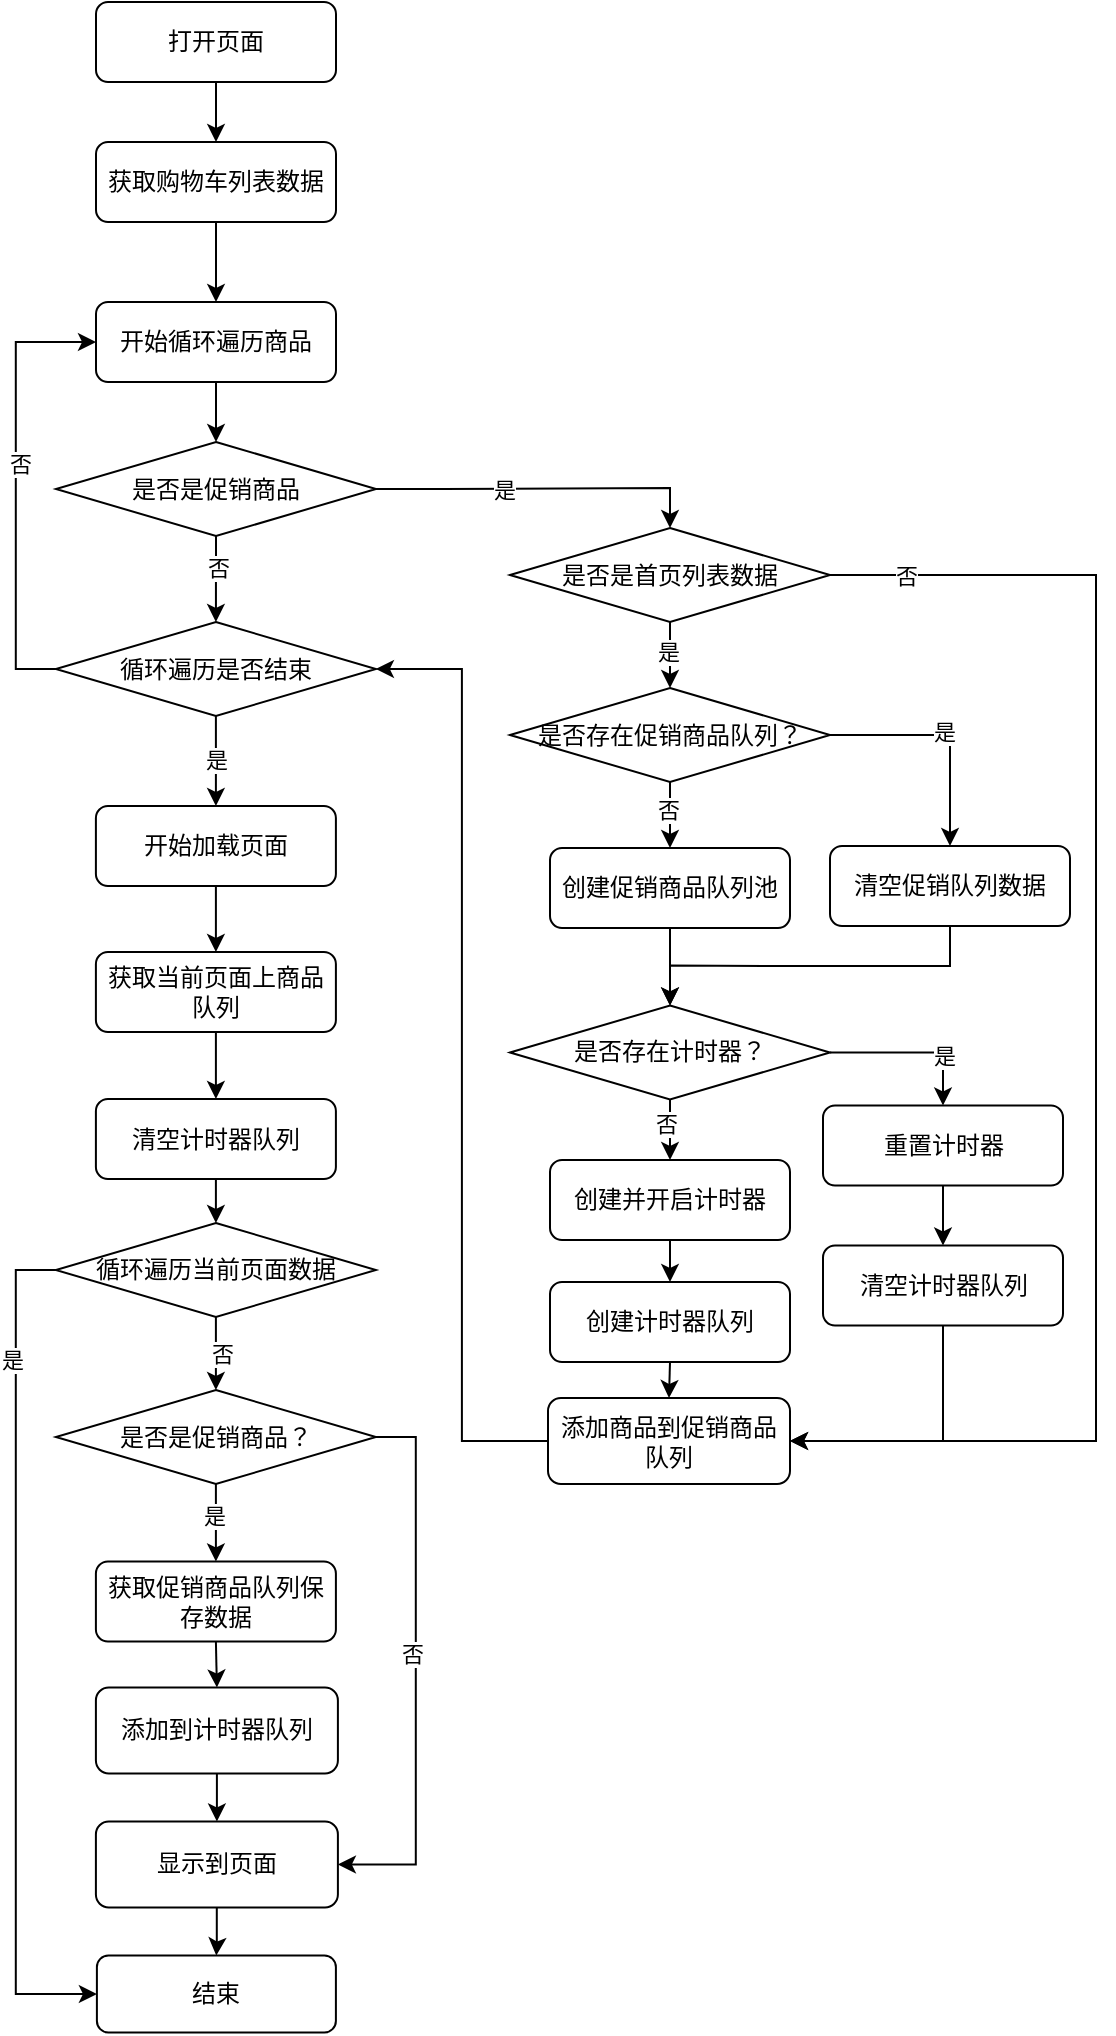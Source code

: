 <mxfile version="24.8.3">
  <diagram name="第 1 页" id="R6g4_k_lo_HqXa_tKg9e">
    <mxGraphModel dx="1242" dy="1925" grid="1" gridSize="10" guides="1" tooltips="1" connect="1" arrows="1" fold="1" page="1" pageScale="1" pageWidth="827" pageHeight="1169" math="0" shadow="0">
      <root>
        <mxCell id="0" />
        <mxCell id="1" parent="0" />
        <mxCell id="FPhpKPtuI8EvFTrIbxDG-2" style="edgeStyle=orthogonalEdgeStyle;rounded=0;orthogonalLoop=1;jettySize=auto;html=1;exitX=0.5;exitY=1;exitDx=0;exitDy=0;entryX=0.5;entryY=0;entryDx=0;entryDy=0;" parent="1" source="IqsxcXfb04PyP9Ou5wMe-1" target="FPhpKPtuI8EvFTrIbxDG-1" edge="1">
          <mxGeometry relative="1" as="geometry" />
        </mxCell>
        <mxCell id="IqsxcXfb04PyP9Ou5wMe-1" value="打开页面" style="rounded=1;whiteSpace=wrap;html=1;" parent="1" vertex="1">
          <mxGeometry x="320" y="-210" width="120" height="40" as="geometry" />
        </mxCell>
        <mxCell id="hnkRWAMvvyc26GEdg2sQ-3" style="edgeStyle=orthogonalEdgeStyle;rounded=0;orthogonalLoop=1;jettySize=auto;html=1;exitX=0.5;exitY=1;exitDx=0;exitDy=0;entryX=0.5;entryY=0;entryDx=0;entryDy=0;" edge="1" parent="1" source="IqsxcXfb04PyP9Ou5wMe-4" target="hnkRWAMvvyc26GEdg2sQ-1">
          <mxGeometry relative="1" as="geometry" />
        </mxCell>
        <mxCell id="IqsxcXfb04PyP9Ou5wMe-4" value="开始循环遍历商品" style="rounded=1;whiteSpace=wrap;html=1;" parent="1" vertex="1">
          <mxGeometry x="320" y="-60" width="120" height="40" as="geometry" />
        </mxCell>
        <mxCell id="hnkRWAMvvyc26GEdg2sQ-66" style="edgeStyle=orthogonalEdgeStyle;rounded=0;orthogonalLoop=1;jettySize=auto;html=1;exitX=0;exitY=0.5;exitDx=0;exitDy=0;entryX=1;entryY=0.5;entryDx=0;entryDy=0;" edge="1" parent="1" source="IqsxcXfb04PyP9Ou5wMe-25" target="FPhpKPtuI8EvFTrIbxDG-35">
          <mxGeometry relative="1" as="geometry" />
        </mxCell>
        <mxCell id="IqsxcXfb04PyP9Ou5wMe-25" value="添加商品到促销商品队列" style="rounded=1;whiteSpace=wrap;html=1;" parent="1" vertex="1">
          <mxGeometry x="546" y="488" width="121" height="43" as="geometry" />
        </mxCell>
        <mxCell id="FPhpKPtuI8EvFTrIbxDG-58" style="edgeStyle=orthogonalEdgeStyle;rounded=0;orthogonalLoop=1;jettySize=auto;html=1;exitX=0.5;exitY=1;exitDx=0;exitDy=0;" parent="1" source="IqsxcXfb04PyP9Ou5wMe-28" target="FPhpKPtuI8EvFTrIbxDG-57" edge="1">
          <mxGeometry relative="1" as="geometry" />
        </mxCell>
        <mxCell id="IqsxcXfb04PyP9Ou5wMe-28" value="重置计时器" style="rounded=1;whiteSpace=wrap;html=1;" parent="1" vertex="1">
          <mxGeometry x="683.5" y="341.75" width="120" height="40" as="geometry" />
        </mxCell>
        <mxCell id="hnkRWAMvvyc26GEdg2sQ-2" style="edgeStyle=orthogonalEdgeStyle;rounded=0;orthogonalLoop=1;jettySize=auto;html=1;exitX=0.5;exitY=1;exitDx=0;exitDy=0;" edge="1" parent="1" source="FPhpKPtuI8EvFTrIbxDG-1" target="IqsxcXfb04PyP9Ou5wMe-4">
          <mxGeometry relative="1" as="geometry" />
        </mxCell>
        <mxCell id="FPhpKPtuI8EvFTrIbxDG-1" value="获取购物车列表数据" style="rounded=1;whiteSpace=wrap;html=1;" parent="1" vertex="1">
          <mxGeometry x="320" y="-140" width="120" height="40" as="geometry" />
        </mxCell>
        <mxCell id="hnkRWAMvvyc26GEdg2sQ-38" style="edgeStyle=orthogonalEdgeStyle;rounded=0;orthogonalLoop=1;jettySize=auto;html=1;exitX=0.5;exitY=1;exitDx=0;exitDy=0;entryX=0.5;entryY=0;entryDx=0;entryDy=0;" edge="1" parent="1" source="FPhpKPtuI8EvFTrIbxDG-7" target="hnkRWAMvvyc26GEdg2sQ-37">
          <mxGeometry relative="1" as="geometry" />
        </mxCell>
        <mxCell id="hnkRWAMvvyc26GEdg2sQ-39" value="否" style="edgeLabel;html=1;align=center;verticalAlign=middle;resizable=0;points=[];" vertex="1" connectable="0" parent="hnkRWAMvvyc26GEdg2sQ-38">
          <mxGeometry x="-0.161" y="-1" relative="1" as="geometry">
            <mxPoint as="offset" />
          </mxGeometry>
        </mxCell>
        <mxCell id="hnkRWAMvvyc26GEdg2sQ-41" style="edgeStyle=orthogonalEdgeStyle;rounded=0;orthogonalLoop=1;jettySize=auto;html=1;exitX=1;exitY=0.5;exitDx=0;exitDy=0;entryX=0.5;entryY=0;entryDx=0;entryDy=0;" edge="1" parent="1" source="FPhpKPtuI8EvFTrIbxDG-7" target="hnkRWAMvvyc26GEdg2sQ-40">
          <mxGeometry relative="1" as="geometry" />
        </mxCell>
        <mxCell id="hnkRWAMvvyc26GEdg2sQ-42" value="是" style="edgeLabel;html=1;align=center;verticalAlign=middle;resizable=0;points=[];" vertex="1" connectable="0" parent="hnkRWAMvvyc26GEdg2sQ-41">
          <mxGeometry x="-0.017" y="2" relative="1" as="geometry">
            <mxPoint as="offset" />
          </mxGeometry>
        </mxCell>
        <mxCell id="FPhpKPtuI8EvFTrIbxDG-7" value="是否存在促销商品队列？" style="rhombus;whiteSpace=wrap;html=1;" parent="1" vertex="1">
          <mxGeometry x="527" y="133" width="160" height="47" as="geometry" />
        </mxCell>
        <mxCell id="FPhpKPtuI8EvFTrIbxDG-21" style="edgeStyle=orthogonalEdgeStyle;rounded=0;orthogonalLoop=1;jettySize=auto;html=1;exitX=0.5;exitY=1;exitDx=0;exitDy=0;entryX=0.5;entryY=0;entryDx=0;entryDy=0;" parent="1" source="FPhpKPtuI8EvFTrIbxDG-8" target="FPhpKPtuI8EvFTrIbxDG-18" edge="1">
          <mxGeometry relative="1" as="geometry" />
        </mxCell>
        <mxCell id="FPhpKPtuI8EvFTrIbxDG-22" value="否" style="edgeLabel;html=1;align=center;verticalAlign=middle;resizable=0;points=[];" parent="FPhpKPtuI8EvFTrIbxDG-21" vertex="1" connectable="0">
          <mxGeometry x="-0.209" y="-2" relative="1" as="geometry">
            <mxPoint as="offset" />
          </mxGeometry>
        </mxCell>
        <mxCell id="hnkRWAMvvyc26GEdg2sQ-48" style="edgeStyle=orthogonalEdgeStyle;rounded=0;orthogonalLoop=1;jettySize=auto;html=1;exitX=1;exitY=0.5;exitDx=0;exitDy=0;entryX=0.5;entryY=0;entryDx=0;entryDy=0;" edge="1" parent="1" source="FPhpKPtuI8EvFTrIbxDG-8" target="IqsxcXfb04PyP9Ou5wMe-28">
          <mxGeometry relative="1" as="geometry" />
        </mxCell>
        <mxCell id="hnkRWAMvvyc26GEdg2sQ-49" value="是" style="edgeLabel;html=1;align=center;verticalAlign=middle;resizable=0;points=[];" vertex="1" connectable="0" parent="hnkRWAMvvyc26GEdg2sQ-48">
          <mxGeometry x="0.385" relative="1" as="geometry">
            <mxPoint as="offset" />
          </mxGeometry>
        </mxCell>
        <mxCell id="FPhpKPtuI8EvFTrIbxDG-8" value="是否存在计时器？" style="rhombus;whiteSpace=wrap;html=1;" parent="1" vertex="1">
          <mxGeometry x="527" y="291.75" width="160" height="47" as="geometry" />
        </mxCell>
        <mxCell id="hnkRWAMvvyc26GEdg2sQ-70" style="edgeStyle=orthogonalEdgeStyle;rounded=0;orthogonalLoop=1;jettySize=auto;html=1;exitX=0.5;exitY=1;exitDx=0;exitDy=0;" edge="1" parent="1" source="FPhpKPtuI8EvFTrIbxDG-18" target="hnkRWAMvvyc26GEdg2sQ-67">
          <mxGeometry relative="1" as="geometry" />
        </mxCell>
        <mxCell id="FPhpKPtuI8EvFTrIbxDG-18" value="创建并开启计时器" style="rounded=1;whiteSpace=wrap;html=1;" parent="1" vertex="1">
          <mxGeometry x="547" y="369" width="120" height="40" as="geometry" />
        </mxCell>
        <mxCell id="FPhpKPtuI8EvFTrIbxDG-72" style="edgeStyle=orthogonalEdgeStyle;rounded=0;orthogonalLoop=1;jettySize=auto;html=1;exitX=0.5;exitY=1;exitDx=0;exitDy=0;entryX=0.5;entryY=0;entryDx=0;entryDy=0;" parent="1" source="FPhpKPtuI8EvFTrIbxDG-35" target="FPhpKPtuI8EvFTrIbxDG-46" edge="1">
          <mxGeometry relative="1" as="geometry" />
        </mxCell>
        <mxCell id="FPhpKPtuI8EvFTrIbxDG-73" value="是" style="edgeLabel;html=1;align=center;verticalAlign=middle;resizable=0;points=[];" parent="FPhpKPtuI8EvFTrIbxDG-72" vertex="1" connectable="0">
          <mxGeometry x="-0.023" relative="1" as="geometry">
            <mxPoint as="offset" />
          </mxGeometry>
        </mxCell>
        <mxCell id="hnkRWAMvvyc26GEdg2sQ-64" style="edgeStyle=orthogonalEdgeStyle;rounded=0;orthogonalLoop=1;jettySize=auto;html=1;exitX=0;exitY=0.5;exitDx=0;exitDy=0;entryX=0;entryY=0.5;entryDx=0;entryDy=0;" edge="1" parent="1" source="FPhpKPtuI8EvFTrIbxDG-35" target="IqsxcXfb04PyP9Ou5wMe-4">
          <mxGeometry relative="1" as="geometry" />
        </mxCell>
        <mxCell id="hnkRWAMvvyc26GEdg2sQ-65" value="否" style="edgeLabel;html=1;align=center;verticalAlign=middle;resizable=0;points=[];" vertex="1" connectable="0" parent="hnkRWAMvvyc26GEdg2sQ-64">
          <mxGeometry x="0.096" y="-2" relative="1" as="geometry">
            <mxPoint as="offset" />
          </mxGeometry>
        </mxCell>
        <mxCell id="FPhpKPtuI8EvFTrIbxDG-35" value="循环遍历是否结束" style="rhombus;whiteSpace=wrap;html=1;" parent="1" vertex="1">
          <mxGeometry x="299.95" y="100" width="160" height="47" as="geometry" />
        </mxCell>
        <mxCell id="FPhpKPtuI8EvFTrIbxDG-51" style="edgeStyle=orthogonalEdgeStyle;rounded=0;orthogonalLoop=1;jettySize=auto;html=1;exitX=0.5;exitY=1;exitDx=0;exitDy=0;entryX=0.5;entryY=0;entryDx=0;entryDy=0;" parent="1" source="FPhpKPtuI8EvFTrIbxDG-46" target="FPhpKPtuI8EvFTrIbxDG-50" edge="1">
          <mxGeometry relative="1" as="geometry" />
        </mxCell>
        <mxCell id="FPhpKPtuI8EvFTrIbxDG-46" value="开始加载页面" style="rounded=1;whiteSpace=wrap;html=1;" parent="1" vertex="1">
          <mxGeometry x="319.95" y="192" width="120" height="40" as="geometry" />
        </mxCell>
        <mxCell id="FPhpKPtuI8EvFTrIbxDG-61" style="edgeStyle=orthogonalEdgeStyle;rounded=0;orthogonalLoop=1;jettySize=auto;html=1;exitX=0.5;exitY=1;exitDx=0;exitDy=0;entryX=0.5;entryY=0;entryDx=0;entryDy=0;" parent="1" source="FPhpKPtuI8EvFTrIbxDG-50" target="FPhpKPtuI8EvFTrIbxDG-60" edge="1">
          <mxGeometry relative="1" as="geometry" />
        </mxCell>
        <mxCell id="FPhpKPtuI8EvFTrIbxDG-50" value="获取当前页面上商品队列" style="rounded=1;whiteSpace=wrap;html=1;" parent="1" vertex="1">
          <mxGeometry x="319.95" y="265" width="120" height="40" as="geometry" />
        </mxCell>
        <mxCell id="FPhpKPtuI8EvFTrIbxDG-55" style="edgeStyle=orthogonalEdgeStyle;rounded=0;orthogonalLoop=1;jettySize=auto;html=1;exitX=0.5;exitY=1;exitDx=0;exitDy=0;entryX=0.5;entryY=0;entryDx=0;entryDy=0;" parent="1" source="FPhpKPtuI8EvFTrIbxDG-52" target="FPhpKPtuI8EvFTrIbxDG-54" edge="1">
          <mxGeometry relative="1" as="geometry" />
        </mxCell>
        <mxCell id="hnkRWAMvvyc26GEdg2sQ-35" value="是" style="edgeLabel;html=1;align=center;verticalAlign=middle;resizable=0;points=[];" vertex="1" connectable="0" parent="FPhpKPtuI8EvFTrIbxDG-55">
          <mxGeometry x="-0.17" y="-1" relative="1" as="geometry">
            <mxPoint as="offset" />
          </mxGeometry>
        </mxCell>
        <mxCell id="FPhpKPtuI8EvFTrIbxDG-68" style="edgeStyle=orthogonalEdgeStyle;rounded=0;orthogonalLoop=1;jettySize=auto;html=1;exitX=1;exitY=0.5;exitDx=0;exitDy=0;entryX=1;entryY=0.5;entryDx=0;entryDy=0;" parent="1" source="FPhpKPtuI8EvFTrIbxDG-52" target="FPhpKPtuI8EvFTrIbxDG-65" edge="1">
          <mxGeometry relative="1" as="geometry" />
        </mxCell>
        <mxCell id="FPhpKPtuI8EvFTrIbxDG-69" value="否" style="edgeLabel;html=1;align=center;verticalAlign=middle;resizable=0;points=[];" parent="FPhpKPtuI8EvFTrIbxDG-68" vertex="1" connectable="0">
          <mxGeometry x="-0.062" y="-2" relative="1" as="geometry">
            <mxPoint as="offset" />
          </mxGeometry>
        </mxCell>
        <mxCell id="FPhpKPtuI8EvFTrIbxDG-52" value="是否是促销商品？" style="rhombus;whiteSpace=wrap;html=1;" parent="1" vertex="1">
          <mxGeometry x="299.95" y="484" width="160" height="47" as="geometry" />
        </mxCell>
        <mxCell id="FPhpKPtuI8EvFTrIbxDG-63" style="edgeStyle=orthogonalEdgeStyle;rounded=0;orthogonalLoop=1;jettySize=auto;html=1;exitX=0.5;exitY=1;exitDx=0;exitDy=0;entryX=0.5;entryY=0;entryDx=0;entryDy=0;" parent="1" source="FPhpKPtuI8EvFTrIbxDG-54" target="FPhpKPtuI8EvFTrIbxDG-56" edge="1">
          <mxGeometry relative="1" as="geometry" />
        </mxCell>
        <mxCell id="FPhpKPtuI8EvFTrIbxDG-54" value="获取促销商品队列保存数据" style="rounded=1;whiteSpace=wrap;html=1;" parent="1" vertex="1">
          <mxGeometry x="319.95" y="569.75" width="120" height="40" as="geometry" />
        </mxCell>
        <mxCell id="FPhpKPtuI8EvFTrIbxDG-66" style="edgeStyle=orthogonalEdgeStyle;rounded=0;orthogonalLoop=1;jettySize=auto;html=1;exitX=0.5;exitY=1;exitDx=0;exitDy=0;entryX=0.5;entryY=0;entryDx=0;entryDy=0;" parent="1" source="FPhpKPtuI8EvFTrIbxDG-56" target="FPhpKPtuI8EvFTrIbxDG-65" edge="1">
          <mxGeometry relative="1" as="geometry" />
        </mxCell>
        <mxCell id="FPhpKPtuI8EvFTrIbxDG-56" value="&lt;div&gt;添加到计时器队列&lt;/div&gt;" style="rounded=1;whiteSpace=wrap;html=1;" parent="1" vertex="1">
          <mxGeometry x="319.95" y="632.75" width="121" height="43" as="geometry" />
        </mxCell>
        <mxCell id="FPhpKPtuI8EvFTrIbxDG-59" style="edgeStyle=orthogonalEdgeStyle;rounded=0;orthogonalLoop=1;jettySize=auto;html=1;exitX=0.5;exitY=1;exitDx=0;exitDy=0;entryX=1;entryY=0.5;entryDx=0;entryDy=0;" parent="1" source="FPhpKPtuI8EvFTrIbxDG-57" target="IqsxcXfb04PyP9Ou5wMe-25" edge="1">
          <mxGeometry relative="1" as="geometry" />
        </mxCell>
        <mxCell id="FPhpKPtuI8EvFTrIbxDG-57" value="清空计时器队列" style="rounded=1;whiteSpace=wrap;html=1;" parent="1" vertex="1">
          <mxGeometry x="683.5" y="411.75" width="120" height="40" as="geometry" />
        </mxCell>
        <mxCell id="FPhpKPtuI8EvFTrIbxDG-87" style="edgeStyle=orthogonalEdgeStyle;rounded=0;orthogonalLoop=1;jettySize=auto;html=1;exitX=0.5;exitY=1;exitDx=0;exitDy=0;entryX=0.5;entryY=0;entryDx=0;entryDy=0;" parent="1" source="FPhpKPtuI8EvFTrIbxDG-60" target="FPhpKPtuI8EvFTrIbxDG-86" edge="1">
          <mxGeometry relative="1" as="geometry" />
        </mxCell>
        <mxCell id="FPhpKPtuI8EvFTrIbxDG-60" value="清空计时器队列" style="rounded=1;whiteSpace=wrap;html=1;" parent="1" vertex="1">
          <mxGeometry x="319.95" y="338.5" width="120" height="40" as="geometry" />
        </mxCell>
        <mxCell id="FPhpKPtuI8EvFTrIbxDG-71" value="" style="edgeStyle=orthogonalEdgeStyle;rounded=0;orthogonalLoop=1;jettySize=auto;html=1;" parent="1" source="FPhpKPtuI8EvFTrIbxDG-65" target="FPhpKPtuI8EvFTrIbxDG-70" edge="1">
          <mxGeometry relative="1" as="geometry" />
        </mxCell>
        <mxCell id="FPhpKPtuI8EvFTrIbxDG-65" value="显示到页面" style="rounded=1;whiteSpace=wrap;html=1;" parent="1" vertex="1">
          <mxGeometry x="319.95" y="699.75" width="121" height="43" as="geometry" />
        </mxCell>
        <mxCell id="FPhpKPtuI8EvFTrIbxDG-70" value="结束" style="whiteSpace=wrap;html=1;rounded=1;" parent="1" vertex="1">
          <mxGeometry x="320.45" y="766.75" width="119.5" height="38.5" as="geometry" />
        </mxCell>
        <mxCell id="FPhpKPtuI8EvFTrIbxDG-89" style="edgeStyle=orthogonalEdgeStyle;rounded=0;orthogonalLoop=1;jettySize=auto;html=1;exitX=0.5;exitY=1;exitDx=0;exitDy=0;entryX=0.5;entryY=0;entryDx=0;entryDy=0;" parent="1" source="FPhpKPtuI8EvFTrIbxDG-86" target="FPhpKPtuI8EvFTrIbxDG-52" edge="1">
          <mxGeometry relative="1" as="geometry" />
        </mxCell>
        <mxCell id="FPhpKPtuI8EvFTrIbxDG-90" value="否" style="edgeLabel;html=1;align=center;verticalAlign=middle;resizable=0;points=[];" parent="FPhpKPtuI8EvFTrIbxDG-89" vertex="1" connectable="0">
          <mxGeometry x="0.015" y="3" relative="1" as="geometry">
            <mxPoint as="offset" />
          </mxGeometry>
        </mxCell>
        <mxCell id="FPhpKPtuI8EvFTrIbxDG-91" style="edgeStyle=orthogonalEdgeStyle;rounded=0;orthogonalLoop=1;jettySize=auto;html=1;exitX=0;exitY=0.5;exitDx=0;exitDy=0;entryX=0;entryY=0.5;entryDx=0;entryDy=0;" parent="1" source="FPhpKPtuI8EvFTrIbxDG-86" target="FPhpKPtuI8EvFTrIbxDG-70" edge="1">
          <mxGeometry relative="1" as="geometry" />
        </mxCell>
        <mxCell id="FPhpKPtuI8EvFTrIbxDG-92" value="是" style="edgeLabel;html=1;align=center;verticalAlign=middle;resizable=0;points=[];" parent="FPhpKPtuI8EvFTrIbxDG-91" vertex="1" connectable="0">
          <mxGeometry x="-0.692" y="-2" relative="1" as="geometry">
            <mxPoint as="offset" />
          </mxGeometry>
        </mxCell>
        <mxCell id="FPhpKPtuI8EvFTrIbxDG-86" value="循环遍历当前页面数据" style="rhombus;whiteSpace=wrap;html=1;" parent="1" vertex="1">
          <mxGeometry x="299.95" y="400.5" width="160" height="47" as="geometry" />
        </mxCell>
        <mxCell id="hnkRWAMvvyc26GEdg2sQ-60" style="edgeStyle=orthogonalEdgeStyle;rounded=0;orthogonalLoop=1;jettySize=auto;html=1;exitX=1;exitY=0.5;exitDx=0;exitDy=0;entryX=0.5;entryY=0;entryDx=0;entryDy=0;" edge="1" parent="1" source="hnkRWAMvvyc26GEdg2sQ-1" target="hnkRWAMvvyc26GEdg2sQ-4">
          <mxGeometry relative="1" as="geometry" />
        </mxCell>
        <mxCell id="hnkRWAMvvyc26GEdg2sQ-61" value="是" style="edgeLabel;html=1;align=center;verticalAlign=middle;resizable=0;points=[];" vertex="1" connectable="0" parent="hnkRWAMvvyc26GEdg2sQ-60">
          <mxGeometry x="-0.228" relative="1" as="geometry">
            <mxPoint y="1" as="offset" />
          </mxGeometry>
        </mxCell>
        <mxCell id="hnkRWAMvvyc26GEdg2sQ-62" style="edgeStyle=orthogonalEdgeStyle;rounded=0;orthogonalLoop=1;jettySize=auto;html=1;exitX=0.5;exitY=1;exitDx=0;exitDy=0;entryX=0.5;entryY=0;entryDx=0;entryDy=0;" edge="1" parent="1" source="hnkRWAMvvyc26GEdg2sQ-1" target="FPhpKPtuI8EvFTrIbxDG-35">
          <mxGeometry relative="1" as="geometry" />
        </mxCell>
        <mxCell id="hnkRWAMvvyc26GEdg2sQ-63" value="否" style="edgeLabel;html=1;align=center;verticalAlign=middle;resizable=0;points=[];" vertex="1" connectable="0" parent="hnkRWAMvvyc26GEdg2sQ-62">
          <mxGeometry x="-0.256" y="1" relative="1" as="geometry">
            <mxPoint as="offset" />
          </mxGeometry>
        </mxCell>
        <mxCell id="hnkRWAMvvyc26GEdg2sQ-1" value="是否是促销商品" style="rhombus;whiteSpace=wrap;html=1;" vertex="1" parent="1">
          <mxGeometry x="300" y="10" width="160" height="47" as="geometry" />
        </mxCell>
        <mxCell id="hnkRWAMvvyc26GEdg2sQ-17" style="edgeStyle=orthogonalEdgeStyle;rounded=0;orthogonalLoop=1;jettySize=auto;html=1;exitX=0.5;exitY=1;exitDx=0;exitDy=0;entryX=0.5;entryY=0;entryDx=0;entryDy=0;" edge="1" parent="1" source="hnkRWAMvvyc26GEdg2sQ-4" target="FPhpKPtuI8EvFTrIbxDG-7">
          <mxGeometry relative="1" as="geometry" />
        </mxCell>
        <mxCell id="hnkRWAMvvyc26GEdg2sQ-18" value="是" style="edgeLabel;html=1;align=center;verticalAlign=middle;resizable=0;points=[];" vertex="1" connectable="0" parent="hnkRWAMvvyc26GEdg2sQ-17">
          <mxGeometry x="-0.084" y="-1" relative="1" as="geometry">
            <mxPoint as="offset" />
          </mxGeometry>
        </mxCell>
        <mxCell id="hnkRWAMvvyc26GEdg2sQ-68" style="edgeStyle=orthogonalEdgeStyle;rounded=0;orthogonalLoop=1;jettySize=auto;html=1;exitX=1;exitY=0.5;exitDx=0;exitDy=0;entryX=1;entryY=0.5;entryDx=0;entryDy=0;" edge="1" parent="1" source="hnkRWAMvvyc26GEdg2sQ-4" target="IqsxcXfb04PyP9Ou5wMe-25">
          <mxGeometry relative="1" as="geometry">
            <Array as="points">
              <mxPoint x="820" y="77" />
              <mxPoint x="820" y="510" />
            </Array>
          </mxGeometry>
        </mxCell>
        <mxCell id="hnkRWAMvvyc26GEdg2sQ-69" value="否" style="edgeLabel;html=1;align=center;verticalAlign=middle;resizable=0;points=[];" vertex="1" connectable="0" parent="hnkRWAMvvyc26GEdg2sQ-68">
          <mxGeometry x="-0.894" y="1" relative="1" as="geometry">
            <mxPoint y="1" as="offset" />
          </mxGeometry>
        </mxCell>
        <mxCell id="hnkRWAMvvyc26GEdg2sQ-4" value="是否是首页列表数据" style="rhombus;whiteSpace=wrap;html=1;" vertex="1" parent="1">
          <mxGeometry x="527" y="53" width="160" height="47" as="geometry" />
        </mxCell>
        <mxCell id="hnkRWAMvvyc26GEdg2sQ-51" style="edgeStyle=orthogonalEdgeStyle;rounded=0;orthogonalLoop=1;jettySize=auto;html=1;exitX=0.5;exitY=1;exitDx=0;exitDy=0;entryX=0.5;entryY=0;entryDx=0;entryDy=0;" edge="1" parent="1" source="hnkRWAMvvyc26GEdg2sQ-37" target="FPhpKPtuI8EvFTrIbxDG-8">
          <mxGeometry relative="1" as="geometry" />
        </mxCell>
        <mxCell id="hnkRWAMvvyc26GEdg2sQ-37" value="创建促销商品队列池" style="rounded=1;whiteSpace=wrap;html=1;" vertex="1" parent="1">
          <mxGeometry x="547" y="213" width="120" height="40" as="geometry" />
        </mxCell>
        <mxCell id="hnkRWAMvvyc26GEdg2sQ-43" style="edgeStyle=orthogonalEdgeStyle;rounded=0;orthogonalLoop=1;jettySize=auto;html=1;exitX=0.5;exitY=1;exitDx=0;exitDy=0;entryX=0.5;entryY=0;entryDx=0;entryDy=0;" edge="1" parent="1" source="hnkRWAMvvyc26GEdg2sQ-40" target="FPhpKPtuI8EvFTrIbxDG-8">
          <mxGeometry relative="1" as="geometry" />
        </mxCell>
        <mxCell id="hnkRWAMvvyc26GEdg2sQ-40" value="清空促销队列数据" style="rounded=1;whiteSpace=wrap;html=1;" vertex="1" parent="1">
          <mxGeometry x="687" y="212" width="120" height="40" as="geometry" />
        </mxCell>
        <mxCell id="hnkRWAMvvyc26GEdg2sQ-71" style="edgeStyle=orthogonalEdgeStyle;rounded=0;orthogonalLoop=1;jettySize=auto;html=1;exitX=0.5;exitY=1;exitDx=0;exitDy=0;entryX=0.5;entryY=0;entryDx=0;entryDy=0;" edge="1" parent="1" source="hnkRWAMvvyc26GEdg2sQ-67" target="IqsxcXfb04PyP9Ou5wMe-25">
          <mxGeometry relative="1" as="geometry" />
        </mxCell>
        <mxCell id="hnkRWAMvvyc26GEdg2sQ-67" value="创建计时器队列" style="rounded=1;whiteSpace=wrap;html=1;" vertex="1" parent="1">
          <mxGeometry x="547" y="430" width="120" height="40" as="geometry" />
        </mxCell>
      </root>
    </mxGraphModel>
  </diagram>
</mxfile>
